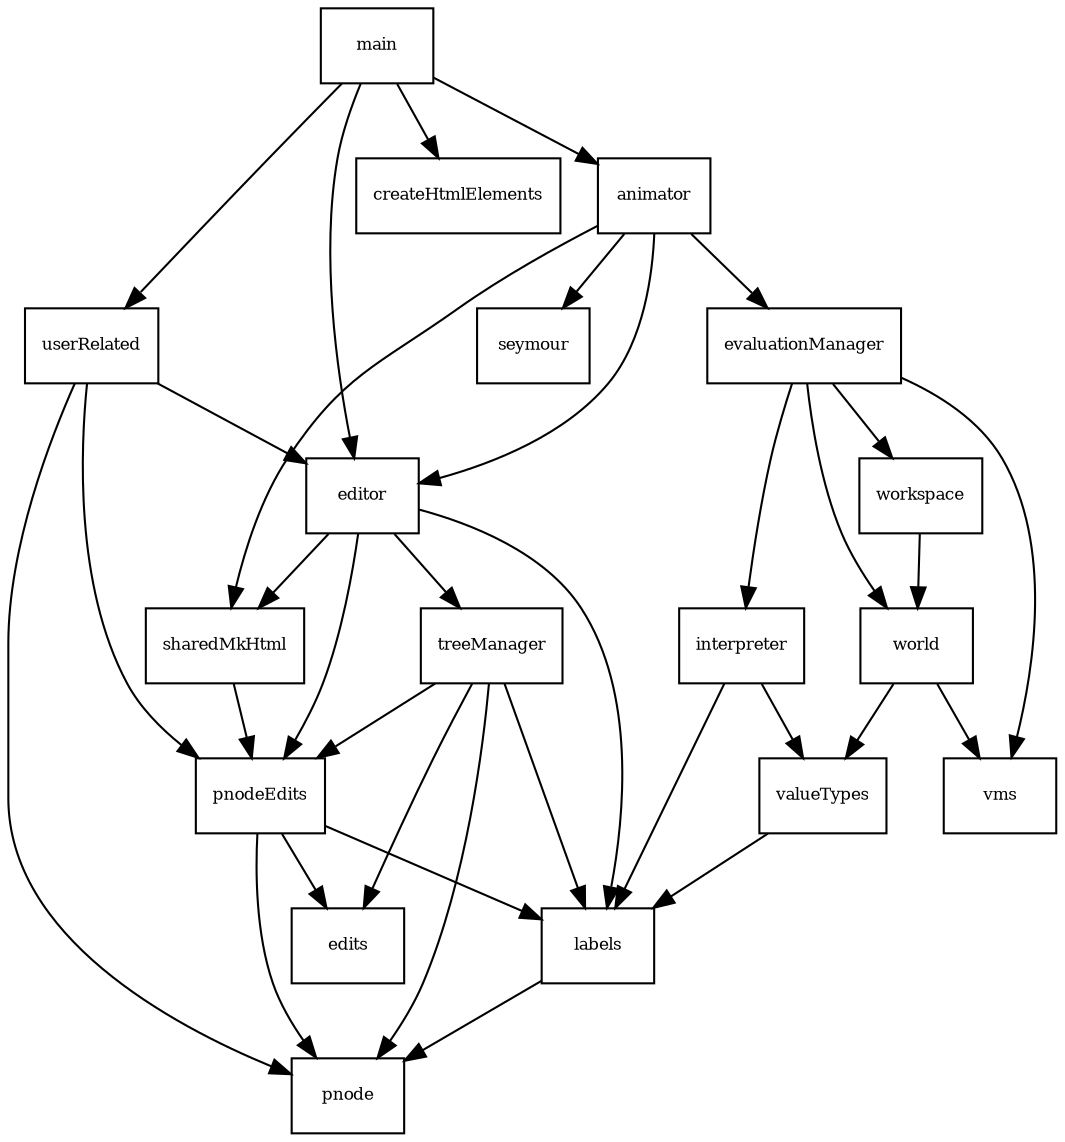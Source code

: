 digraph Depends {

   gsize="8,6"; ratio=fill;
   node[fontsize=8, shape=rectangle];

   animator -> editor ;
   animator -> evaluationManager ;
   animator -> seymour ;
   animator -> sharedMkHtml ;

   editor -> labels ;
   editor -> pnodeEdits ;
   editor -> sharedMkHtml ;
   editor -> treeManager ;

   evaluationManager -> interpreter ;
   evaluationManager -> vms ;
   evaluationManager -> workspace ;
   evaluationManager -> world ;

   interpreter -> labels ;
   interpreter -> valueTypes ;
   
   labels -> pnode

   main -> createHtmlElements ;
   main -> editor ;
   main -> animator ;
   main -> userRelated ;

   pnodeEdits -> edits ;
   pnodeEdits -> labels ;
   pnodeEdits -> pnode ;

   sharedMkHtml -> pnodeEdits ;

   treeManager -> edits ;
   treeManager -> labels ;
   treeManager -> pnode ;
   treeManager -> pnodeEdits ;

   userRelated -> editor ;
   userRelated -> pnodeEdits ;
   userRelated -> pnode ;

   valueTypes -> labels ;

   workspace -> world ;

   world -> valueTypes ;
   world -> vms ;
}

